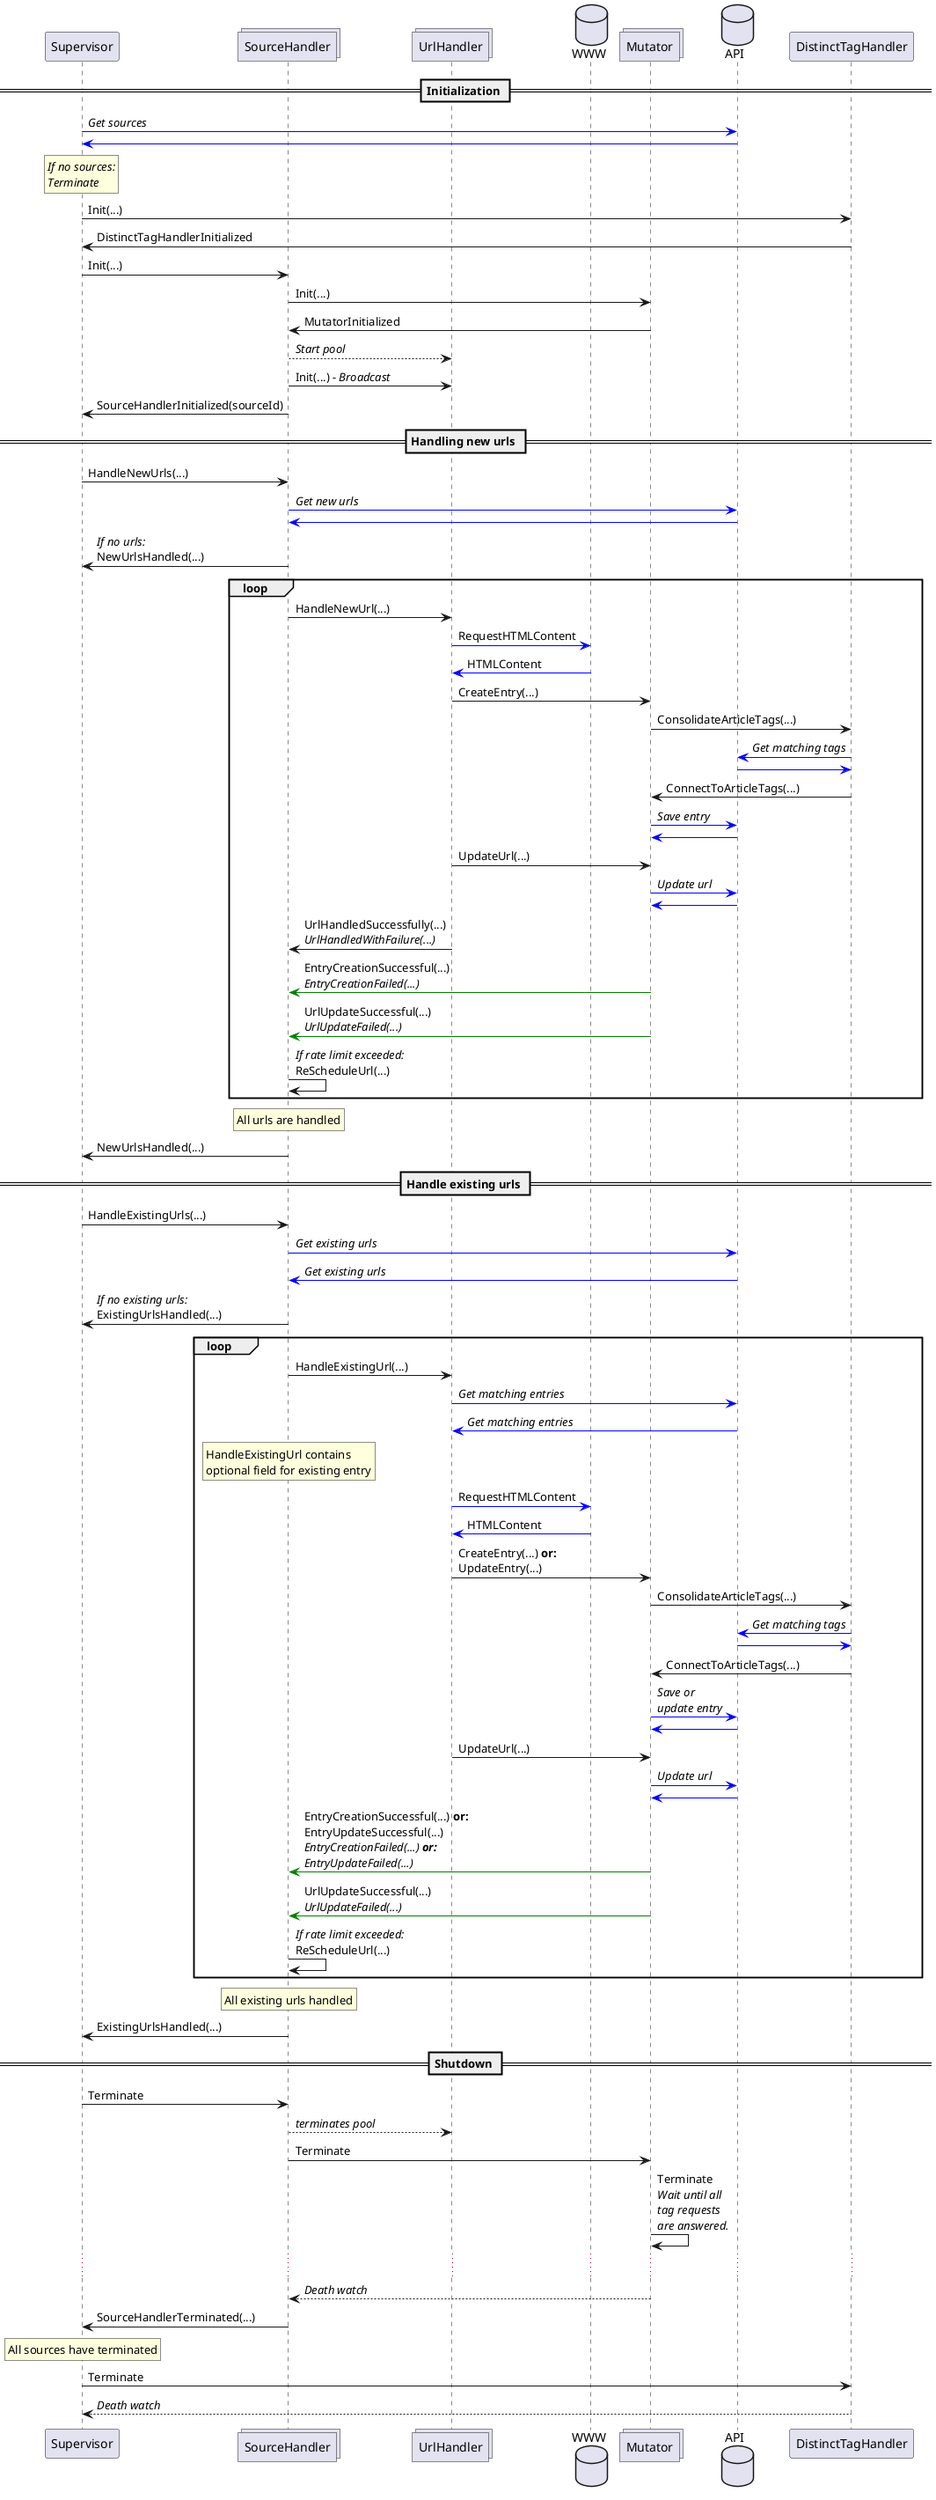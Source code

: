 @startuml
participant Supervisor
collections SourceHandler
collections UrlHandler
database WWW
collections Mutator
database API

== Initialization ==
Supervisor -[#blue]> API: //Get sources//
API -[#blue]> Supervisor
rnote over Supervisor: //If no sources://\n//Terminate//
Supervisor -> DistinctTagHandler: Init(...)
DistinctTagHandler -> Supervisor: DistinctTagHandlerInitialized

Supervisor -> SourceHandler: Init(...)
SourceHandler -> Mutator: Init(...)
Mutator -> SourceHandler: MutatorInitialized
SourceHandler --> UrlHandler: //Start pool//
SourceHandler -> UrlHandler: Init(...) //- Broadcast//
SourceHandler -> Supervisor: SourceHandlerInitialized(sourceId)

== Handling new urls ==
Supervisor -> SourceHandler: HandleNewUrls(...)
SourceHandler -[#blue]> API: //Get new urls//
API -[#blue]> SourceHandler
SourceHandler -> Supervisor: //If no urls://\nNewUrlsHandled(...)

loop
SourceHandler -> UrlHandler: HandleNewUrl(...)
UrlHandler -[#blue]> WWW: RequestHTMLContent
WWW -[#blue]> UrlHandler: HTMLContent

UrlHandler -> Mutator: CreateEntry(...)
Mutator -> DistinctTagHandler: ConsolidateArticleTags(...)
DistinctTagHandler -[#blue]> API: //Get matching tags//
API -[#blue]> DistinctTagHandler
DistinctTagHandler -> Mutator: ConnectToArticleTags(...)
Mutator -[#blue]> API: //Save entry//
API -[#blue]> Mutator
UrlHandler -> Mutator: UpdateUrl(...)
Mutator -[#blue]> API: //Update url//
API -[#blue]> Mutator
UrlHandler -> SourceHandler: UrlHandledSuccessfully(...)\n//UrlHandledWithFailure(...)//

Mutator -[#green]> SourceHandler: EntryCreationSuccessful(...)\n//EntryCreationFailed(...)//
Mutator -[#green]> SourceHandler: UrlUpdateSuccessful(...)\n//UrlUpdateFailed(...)//

SourceHandler -> SourceHandler: //If rate limit exceeded://\nReScheduleUrl(...)
end loop

rnote over SourceHandler
    All urls are handled
endrnote

SourceHandler -> Supervisor: NewUrlsHandled(...)

== Handle existing urls ==

Supervisor -> SourceHandler: HandleExistingUrls(...)
SourceHandler -[#blue]> API: //Get existing urls//
API -[#blue]> SourceHandler: //Get existing urls//
SourceHandler -> Supervisor: //If no existing urls://\nExistingUrlsHandled(...)

loop
    SourceHandler -> UrlHandler: HandleExistingUrl(...)
    UrlHandler -[#blue]> API: //Get matching entries//
    API -[#blue]> UrlHandler: //Get matching entries//
    rnote over SourceHandler: HandleExistingUrl contains\noptional field for existing entry
    UrlHandler -[#blue]> WWW: RequestHTMLContent
    WWW -[#blue]> UrlHandler: HTMLContent

    UrlHandler -> Mutator: CreateEntry(...) **or:**\nUpdateEntry(...)
    Mutator -> DistinctTagHandler: ConsolidateArticleTags(...)
    DistinctTagHandler -[#blue]> API: //Get matching tags//
    API -[#blue]> DistinctTagHandler
    DistinctTagHandler -> Mutator: ConnectToArticleTags(...)
    Mutator -[#blue]> API: //Save or//\n//update entry//
    API -[#blue]> Mutator
    UrlHandler -> Mutator: UpdateUrl(...)
    Mutator -[#blue]> API: //Update url//
    API -[#blue]> Mutator

    Mutator -[#green]> SourceHandler: EntryCreationSuccessful(...) **or:**\nEntryUpdateSuccessful(...)\n//EntryCreationFailed(...) **or:**//\n//EntryUpdateFailed(...)//
    Mutator -[#green]> SourceHandler: UrlUpdateSuccessful(...)\n//UrlUpdateFailed(...)//

    SourceHandler -> SourceHandler: //If rate limit exceeded://\nReScheduleUrl(...)
end loop

rnote over SourceHandler
    All existing urls handled
endrnote

SourceHandler -> Supervisor: ExistingUrlsHandled(...)

== Shutdown ==

Supervisor -> SourceHandler: Terminate
SourceHandler --> UrlHandler: //terminates pool//
SourceHandler -> Mutator: Terminate
Mutator -> Mutator: Terminate\n//Wait until all//\n//tag requests//\n//are answered.//
...
Mutator --> SourceHandler: //Death watch//

SourceHandler -> Supervisor:SourceHandlerTerminated(...)

rnote over Supervisor
    All sources have terminated
endrnote
Supervisor -> DistinctTagHandler: Terminate
DistinctTagHandler --> Supervisor: //Death watch//

@enduml
